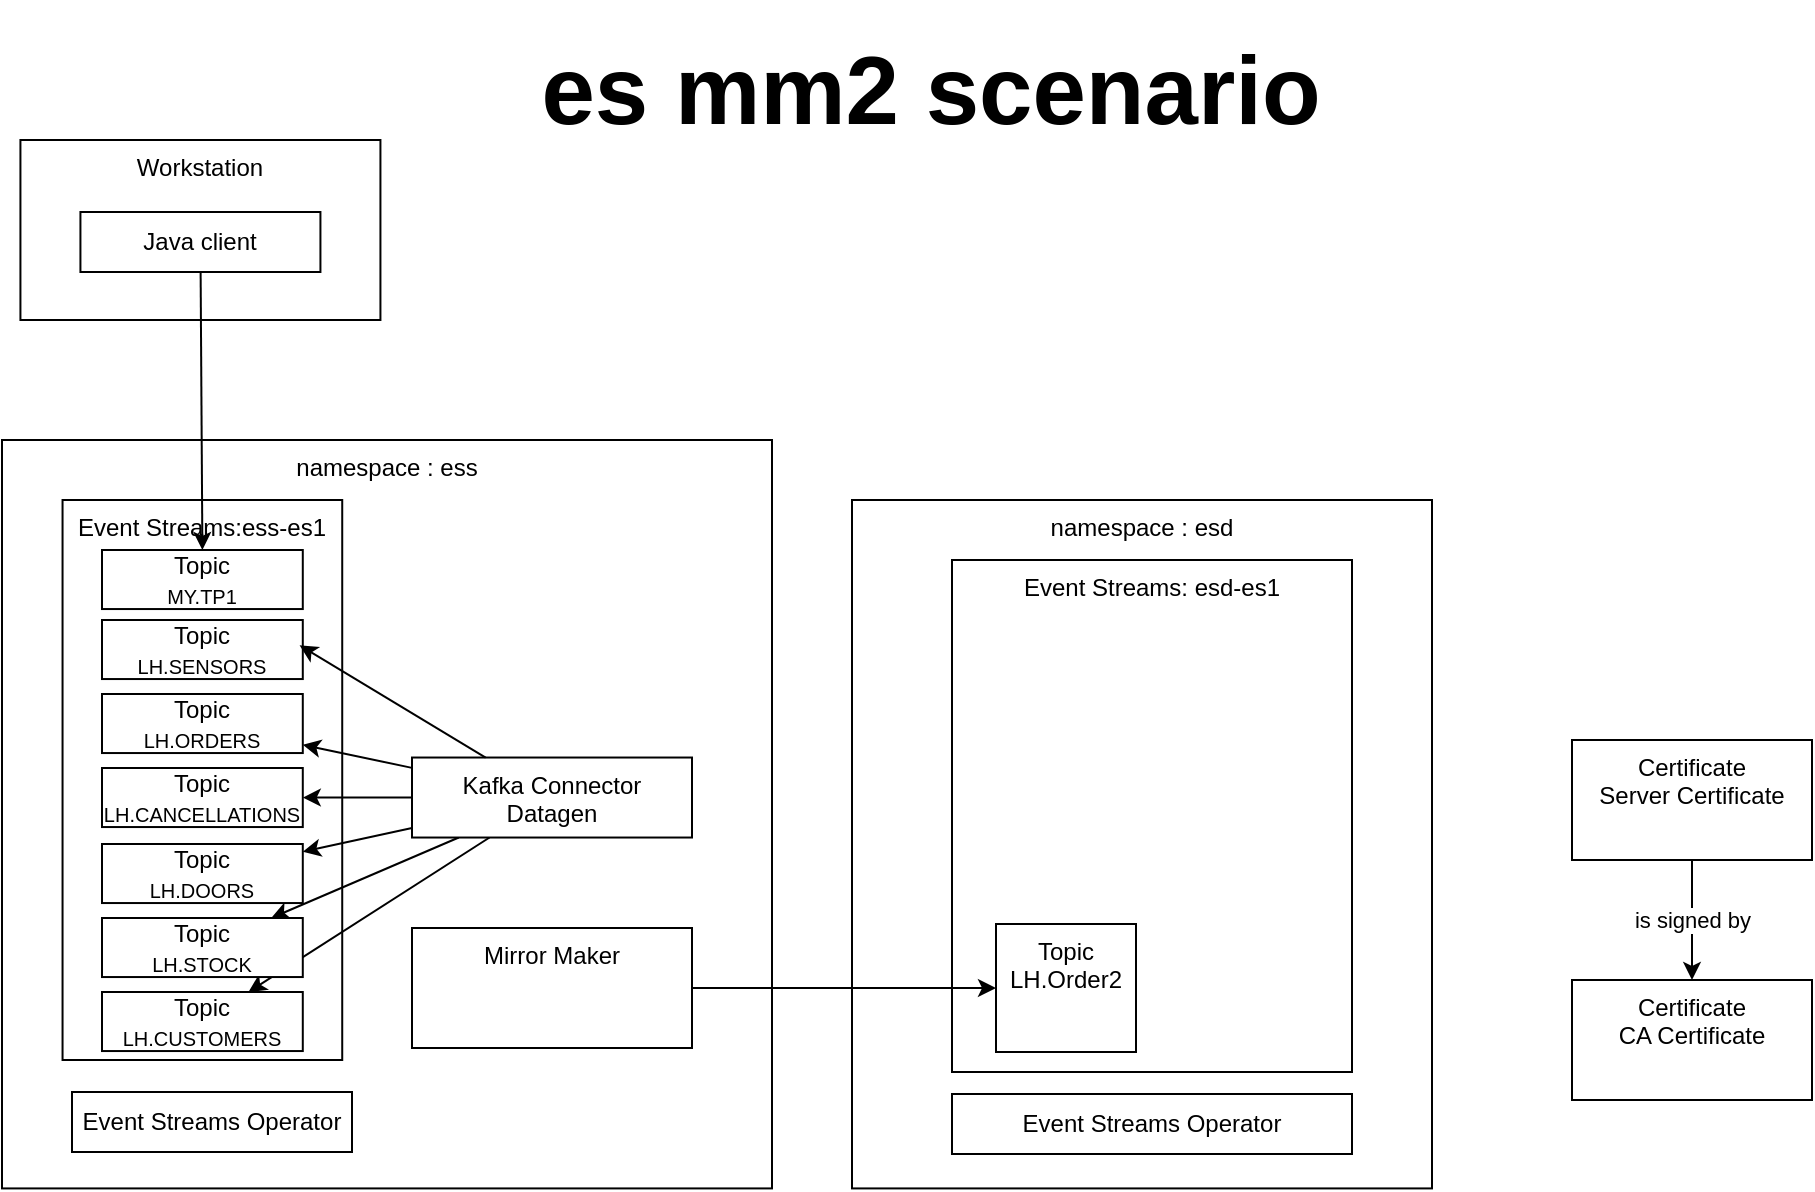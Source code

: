 <mxfile version="26.2.2">
  <diagram name="Page-1" id="YvG3G-DKzLpsywxGTCxs">
    <mxGraphModel dx="1182" dy="686" grid="1" gridSize="10" guides="1" tooltips="1" connect="1" arrows="1" fold="1" page="1" pageScale="1" pageWidth="1169" pageHeight="827" math="0" shadow="0">
      <root>
        <mxCell id="0" />
        <mxCell id="1" parent="0" />
        <mxCell id="O4546vlrkSZURTtSVhJm-1" value="namespace : ess" style="rounded=0;whiteSpace=wrap;html=1;verticalAlign=top;" vertex="1" parent="1">
          <mxGeometry x="120" y="230" width="385" height="374.21" as="geometry" />
        </mxCell>
        <mxCell id="O4546vlrkSZURTtSVhJm-28" value="Event Streams:ess-es1" style="rounded=0;whiteSpace=wrap;html=1;verticalAlign=top;" vertex="1" parent="1">
          <mxGeometry x="150.277" y="260" width="139.84" height="280" as="geometry" />
        </mxCell>
        <mxCell id="O4546vlrkSZURTtSVhJm-2" value="Mirror Maker" style="rounded=0;whiteSpace=wrap;html=1;verticalAlign=top;" vertex="1" parent="1">
          <mxGeometry x="325" y="474" width="140" height="60" as="geometry" />
        </mxCell>
        <mxCell id="O4546vlrkSZURTtSVhJm-3" value="Event Streams Operator" style="rounded=0;whiteSpace=wrap;html=1;verticalAlign=middle;" vertex="1" parent="1">
          <mxGeometry x="155" y="556" width="140" height="30" as="geometry" />
        </mxCell>
        <mxCell id="O4546vlrkSZURTtSVhJm-6" value="Topic&lt;div&gt;&lt;span style=&quot;text-align: left;&quot;&gt;&lt;font style=&quot;font-size: 10px;&quot;&gt;LH.SENSORS&lt;/font&gt;&lt;/span&gt;&lt;/div&gt;" style="rounded=0;whiteSpace=wrap;html=1;verticalAlign=middle;" vertex="1" parent="1">
          <mxGeometry x="170" y="320" width="100.393" height="29.527" as="geometry" />
        </mxCell>
        <mxCell id="O4546vlrkSZURTtSVhJm-11" value="Workstation" style="rounded=0;whiteSpace=wrap;html=1;verticalAlign=top;" vertex="1" parent="1">
          <mxGeometry x="129.213" y="80" width="180" height="90" as="geometry" />
        </mxCell>
        <mxCell id="O4546vlrkSZURTtSVhJm-44" style="edgeStyle=none;shape=connector;rounded=0;orthogonalLoop=1;jettySize=auto;html=1;entryX=0.5;entryY=0;entryDx=0;entryDy=0;strokeColor=default;align=center;verticalAlign=middle;fontFamily=Helvetica;fontSize=11;fontColor=default;labelBackgroundColor=default;endArrow=classic;" edge="1" parent="1" source="O4546vlrkSZURTtSVhJm-13" target="O4546vlrkSZURTtSVhJm-38">
          <mxGeometry relative="1" as="geometry" />
        </mxCell>
        <mxCell id="O4546vlrkSZURTtSVhJm-13" value="Java client" style="rounded=0;whiteSpace=wrap;html=1;" vertex="1" parent="1">
          <mxGeometry x="159.213" y="116" width="120" height="30" as="geometry" />
        </mxCell>
        <mxCell id="O4546vlrkSZURTtSVhJm-14" value="is signed by" style="edgeStyle=orthogonalEdgeStyle;rounded=0;orthogonalLoop=1;jettySize=auto;html=1;" edge="1" parent="1" source="O4546vlrkSZURTtSVhJm-15" target="O4546vlrkSZURTtSVhJm-16">
          <mxGeometry relative="1" as="geometry" />
        </mxCell>
        <mxCell id="O4546vlrkSZURTtSVhJm-15" value="Certificate&lt;div&gt;Server Certificate&lt;/div&gt;" style="rounded=0;whiteSpace=wrap;html=1;verticalAlign=top;" vertex="1" parent="1">
          <mxGeometry x="905" y="380" width="120" height="60" as="geometry" />
        </mxCell>
        <mxCell id="O4546vlrkSZURTtSVhJm-16" value="Certificate&lt;div&gt;CA Certificate&lt;/div&gt;" style="rounded=0;whiteSpace=wrap;html=1;verticalAlign=top;" vertex="1" parent="1">
          <mxGeometry x="905" y="500" width="120" height="60" as="geometry" />
        </mxCell>
        <mxCell id="O4546vlrkSZURTtSVhJm-17" value="&lt;b&gt;&lt;font style=&quot;font-size: 48px;&quot;&gt;es mm2 scenario&lt;/font&gt;&lt;/b&gt;" style="text;html=1;align=center;verticalAlign=middle;whiteSpace=wrap;rounded=0;" vertex="1" parent="1">
          <mxGeometry x="357" y="10" width="455" height="90" as="geometry" />
        </mxCell>
        <mxCell id="O4546vlrkSZURTtSVhJm-18" value="namespace : esd" style="rounded=0;whiteSpace=wrap;html=1;verticalAlign=top;" vertex="1" parent="1">
          <mxGeometry x="545" y="260" width="290" height="344.21" as="geometry" />
        </mxCell>
        <mxCell id="O4546vlrkSZURTtSVhJm-19" value="Event Streams: esd-es1" style="rounded=0;whiteSpace=wrap;html=1;verticalAlign=top;" vertex="1" parent="1">
          <mxGeometry x="595" y="290" width="200" height="256" as="geometry" />
        </mxCell>
        <mxCell id="O4546vlrkSZURTtSVhJm-20" value="Event Streams Operator" style="rounded=0;whiteSpace=wrap;html=1;verticalAlign=middle;" vertex="1" parent="1">
          <mxGeometry x="595" y="557" width="200" height="30" as="geometry" />
        </mxCell>
        <mxCell id="O4546vlrkSZURTtSVhJm-21" value="Topic&lt;div&gt;LH.Order2&lt;/div&gt;" style="rounded=0;whiteSpace=wrap;html=1;verticalAlign=top;" vertex="1" parent="1">
          <mxGeometry x="617" y="472" width="70" height="64" as="geometry" />
        </mxCell>
        <mxCell id="O4546vlrkSZURTtSVhJm-39" style="edgeStyle=none;shape=connector;rounded=0;orthogonalLoop=1;jettySize=auto;html=1;strokeColor=default;align=center;verticalAlign=middle;fontFamily=Helvetica;fontSize=11;fontColor=default;labelBackgroundColor=default;endArrow=classic;" edge="1" parent="1" source="O4546vlrkSZURTtSVhJm-26" target="O4546vlrkSZURTtSVhJm-33">
          <mxGeometry relative="1" as="geometry" />
        </mxCell>
        <mxCell id="O4546vlrkSZURTtSVhJm-40" style="edgeStyle=none;shape=connector;rounded=0;orthogonalLoop=1;jettySize=auto;html=1;strokeColor=default;align=center;verticalAlign=middle;fontFamily=Helvetica;fontSize=11;fontColor=default;labelBackgroundColor=default;endArrow=classic;" edge="1" parent="1" source="O4546vlrkSZURTtSVhJm-26" target="O4546vlrkSZURTtSVhJm-34">
          <mxGeometry relative="1" as="geometry" />
        </mxCell>
        <mxCell id="O4546vlrkSZURTtSVhJm-41" style="edgeStyle=none;shape=connector;rounded=0;orthogonalLoop=1;jettySize=auto;html=1;strokeColor=default;align=center;verticalAlign=middle;fontFamily=Helvetica;fontSize=11;fontColor=default;labelBackgroundColor=default;endArrow=classic;" edge="1" parent="1" source="O4546vlrkSZURTtSVhJm-26" target="O4546vlrkSZURTtSVhJm-35">
          <mxGeometry relative="1" as="geometry" />
        </mxCell>
        <mxCell id="O4546vlrkSZURTtSVhJm-42" style="edgeStyle=none;shape=connector;rounded=0;orthogonalLoop=1;jettySize=auto;html=1;strokeColor=default;align=center;verticalAlign=middle;fontFamily=Helvetica;fontSize=11;fontColor=default;labelBackgroundColor=default;endArrow=classic;" edge="1" parent="1" source="O4546vlrkSZURTtSVhJm-26" target="O4546vlrkSZURTtSVhJm-36">
          <mxGeometry relative="1" as="geometry" />
        </mxCell>
        <mxCell id="O4546vlrkSZURTtSVhJm-43" style="edgeStyle=none;shape=connector;rounded=0;orthogonalLoop=1;jettySize=auto;html=1;strokeColor=default;align=center;verticalAlign=middle;fontFamily=Helvetica;fontSize=11;fontColor=default;labelBackgroundColor=default;endArrow=classic;" edge="1" parent="1" source="O4546vlrkSZURTtSVhJm-26" target="O4546vlrkSZURTtSVhJm-37">
          <mxGeometry relative="1" as="geometry" />
        </mxCell>
        <mxCell id="O4546vlrkSZURTtSVhJm-26" value="Kafka Connector&lt;div&gt;Datagen&lt;/div&gt;" style="rounded=0;whiteSpace=wrap;html=1;verticalAlign=top;" vertex="1" parent="1">
          <mxGeometry x="325" y="388.764" width="140" height="40" as="geometry" />
        </mxCell>
        <mxCell id="O4546vlrkSZURTtSVhJm-27" style="rounded=0;orthogonalLoop=1;jettySize=auto;html=1;entryX=0.984;entryY=0.429;entryDx=0;entryDy=0;entryPerimeter=0;" edge="1" parent="1" source="O4546vlrkSZURTtSVhJm-26" target="O4546vlrkSZURTtSVhJm-6">
          <mxGeometry relative="1" as="geometry" />
        </mxCell>
        <mxCell id="O4546vlrkSZURTtSVhJm-30" style="edgeStyle=orthogonalEdgeStyle;rounded=0;orthogonalLoop=1;jettySize=auto;html=1;" edge="1" parent="1" source="O4546vlrkSZURTtSVhJm-2" target="O4546vlrkSZURTtSVhJm-21">
          <mxGeometry relative="1" as="geometry" />
        </mxCell>
        <mxCell id="O4546vlrkSZURTtSVhJm-33" value="Topic&lt;div&gt;&lt;span style=&quot;text-align: left;&quot;&gt;&lt;font style=&quot;font-size: 10px;&quot;&gt;LH.ORDERS&lt;/font&gt;&lt;/span&gt;&lt;br style=&quot;padding: 0px; margin: 0px; text-align: left;&quot;&gt;&lt;/div&gt;" style="rounded=0;whiteSpace=wrap;html=1;verticalAlign=middle;" vertex="1" parent="1">
          <mxGeometry x="170" y="357" width="100.393" height="29.527" as="geometry" />
        </mxCell>
        <mxCell id="O4546vlrkSZURTtSVhJm-34" value="Topic&lt;div&gt;&lt;span style=&quot;text-align: left;&quot;&gt;&lt;font style=&quot;font-size: 10px;&quot;&gt;LH.CANCELLATIONS&lt;/font&gt;&lt;/span&gt;&lt;br style=&quot;padding: 0px; margin: 0px; text-align: left;&quot;&gt;&lt;/div&gt;" style="rounded=0;whiteSpace=wrap;html=1;verticalAlign=middle;" vertex="1" parent="1">
          <mxGeometry x="170" y="394" width="100.393" height="29.527" as="geometry" />
        </mxCell>
        <mxCell id="O4546vlrkSZURTtSVhJm-35" value="Topic&lt;div&gt;&lt;span style=&quot;text-align: left;&quot;&gt;&lt;font style=&quot;font-size: 10px;&quot;&gt;LH.DOORS&lt;/font&gt;&lt;/span&gt;&lt;/div&gt;" style="rounded=0;whiteSpace=wrap;html=1;verticalAlign=middle;" vertex="1" parent="1">
          <mxGeometry x="170" y="432" width="100.393" height="29.527" as="geometry" />
        </mxCell>
        <mxCell id="O4546vlrkSZURTtSVhJm-36" value="Topic&lt;div&gt;&lt;span style=&quot;text-align: left;&quot;&gt;&lt;font style=&quot;font-size: 10px;&quot;&gt;LH.STOCK&lt;/font&gt;&lt;/span&gt;&lt;br style=&quot;padding: 0px; margin: 0px; text-align: left;&quot;&gt;&lt;/div&gt;" style="rounded=0;whiteSpace=wrap;html=1;verticalAlign=middle;" vertex="1" parent="1">
          <mxGeometry x="170" y="469" width="100.393" height="29.527" as="geometry" />
        </mxCell>
        <mxCell id="O4546vlrkSZURTtSVhJm-37" value="Topic&lt;div&gt;&lt;span style=&quot;text-align: left;&quot;&gt;&lt;font style=&quot;font-size: 10px;&quot;&gt;LH.CUSTOMERS&lt;/font&gt;&lt;/span&gt;&lt;/div&gt;" style="rounded=0;whiteSpace=wrap;html=1;verticalAlign=middle;" vertex="1" parent="1">
          <mxGeometry x="170" y="506" width="100.393" height="29.527" as="geometry" />
        </mxCell>
        <mxCell id="O4546vlrkSZURTtSVhJm-38" value="Topic&lt;div&gt;&lt;span style=&quot;text-align: left;&quot;&gt;&lt;font style=&quot;font-size: 10px;&quot;&gt;MY.TP1&lt;/font&gt;&lt;/span&gt;&lt;/div&gt;" style="rounded=0;whiteSpace=wrap;html=1;verticalAlign=middle;" vertex="1" parent="1">
          <mxGeometry x="170" y="285" width="100.393" height="29.527" as="geometry" />
        </mxCell>
      </root>
    </mxGraphModel>
  </diagram>
</mxfile>
